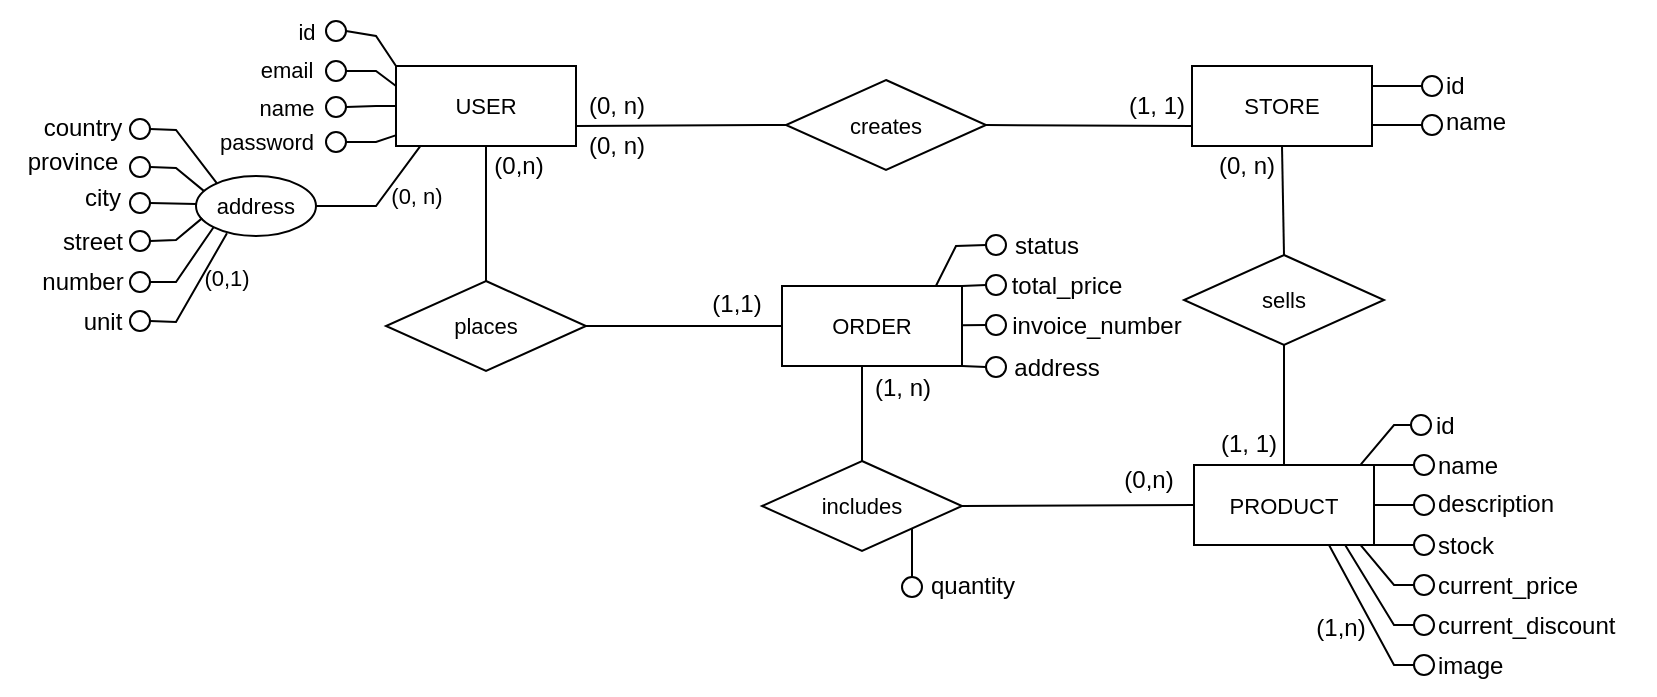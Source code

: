 <mxfile version="26.2.12">
  <diagram name="Page-1" id="vTLdhLMDzEt4X6IVa9T1">
    <mxGraphModel dx="1010" dy="534" grid="0" gridSize="10" guides="1" tooltips="1" connect="1" arrows="1" fold="1" page="1" pageScale="1" pageWidth="1100" pageHeight="850" math="0" shadow="0">
      <root>
        <mxCell id="0" />
        <mxCell id="1" parent="0" />
        <mxCell id="_rXOLrQLvxj1EaKKoI4X-3" value="&lt;font&gt;USER&lt;/font&gt;" style="rounded=0;whiteSpace=wrap;html=1;fillColor=none;fontSize=11;" parent="1" vertex="1">
          <mxGeometry x="260" y="185" width="90" height="40" as="geometry" />
        </mxCell>
        <mxCell id="_rXOLrQLvxj1EaKKoI4X-31" value="" style="ellipse;whiteSpace=wrap;html=1;aspect=fixed;fillColor=light-dark(#FFFFFF,#FFFFFF);fontSize=11;" parent="1" vertex="1">
          <mxGeometry x="225" y="162.5" width="10" height="10" as="geometry" />
        </mxCell>
        <mxCell id="_rXOLrQLvxj1EaKKoI4X-32" value="id" style="text;html=1;align=center;verticalAlign=middle;resizable=0;points=[];autosize=1;strokeColor=none;fillColor=none;fontSize=11;" parent="1" vertex="1">
          <mxGeometry x="200" y="152.5" width="30" height="30" as="geometry" />
        </mxCell>
        <mxCell id="_rXOLrQLvxj1EaKKoI4X-33" value="email" style="text;html=1;align=center;verticalAlign=middle;resizable=0;points=[];autosize=1;strokeColor=none;fillColor=none;fontSize=11;" parent="1" vertex="1">
          <mxGeometry x="180" y="172" width="50" height="30" as="geometry" />
        </mxCell>
        <mxCell id="_rXOLrQLvxj1EaKKoI4X-37" value="" style="endArrow=none;html=1;rounded=0;entryX=1;entryY=0.5;entryDx=0;entryDy=0;fontSize=11;" parent="1" target="_rXOLrQLvxj1EaKKoI4X-31" edge="1">
          <mxGeometry width="50" height="50" relative="1" as="geometry">
            <mxPoint x="260" y="185" as="sourcePoint" />
            <mxPoint x="215.0" y="190" as="targetPoint" />
            <Array as="points">
              <mxPoint x="250" y="170" />
            </Array>
          </mxGeometry>
        </mxCell>
        <mxCell id="_rXOLrQLvxj1EaKKoI4X-40" value="" style="endArrow=none;html=1;rounded=0;entryX=1;entryY=0.5;entryDx=0;entryDy=0;exitX=0;exitY=0.25;exitDx=0;exitDy=0;fontSize=11;" parent="1" edge="1" target="_rXOLrQLvxj1EaKKoI4X-45" source="_rXOLrQLvxj1EaKKoI4X-3">
          <mxGeometry width="50" height="50" relative="1" as="geometry">
            <mxPoint x="260" y="192.5" as="sourcePoint" />
            <mxPoint x="235.0" y="185" as="targetPoint" />
            <Array as="points">
              <mxPoint x="250" y="187.5" />
            </Array>
          </mxGeometry>
        </mxCell>
        <mxCell id="_rXOLrQLvxj1EaKKoI4X-43" value="name" style="text;html=1;align=center;verticalAlign=middle;resizable=0;points=[];autosize=1;strokeColor=none;fillColor=none;fontSize=11;" parent="1" vertex="1">
          <mxGeometry x="180" y="190.5" width="50" height="30" as="geometry" />
        </mxCell>
        <mxCell id="_rXOLrQLvxj1EaKKoI4X-44" value="" style="ellipse;whiteSpace=wrap;html=1;aspect=fixed;fillColor=none;fontSize=11;" parent="1" vertex="1">
          <mxGeometry x="225" y="200.5" width="10" height="10" as="geometry" />
        </mxCell>
        <mxCell id="_rXOLrQLvxj1EaKKoI4X-45" value="" style="ellipse;whiteSpace=wrap;html=1;aspect=fixed;fillColor=light-dark(#FFFFFF,#FFFFFF);fontSize=11;" parent="1" vertex="1">
          <mxGeometry x="225" y="182.5" width="10" height="10" as="geometry" />
        </mxCell>
        <mxCell id="ANEjqbXVITIKJhGTVzRm-19" value="" style="endArrow=none;html=1;rounded=0;entryX=-0.002;entryY=0.867;entryDx=0;entryDy=0;exitX=1;exitY=0.5;exitDx=0;exitDy=0;fontSize=11;entryPerimeter=0;" parent="1" source="ANEjqbXVITIKJhGTVzRm-21" target="_rXOLrQLvxj1EaKKoI4X-3" edge="1">
          <mxGeometry width="50" height="50" relative="1" as="geometry">
            <mxPoint x="235" y="217.5" as="sourcePoint" />
            <mxPoint x="260" y="215.5" as="targetPoint" />
            <Array as="points">
              <mxPoint x="250" y="223" />
            </Array>
          </mxGeometry>
        </mxCell>
        <mxCell id="ANEjqbXVITIKJhGTVzRm-20" value="password" style="text;html=1;align=center;verticalAlign=middle;resizable=0;points=[];autosize=1;strokeColor=none;fillColor=none;fontSize=11;" parent="1" vertex="1">
          <mxGeometry x="160" y="207.5" width="70" height="30" as="geometry" />
        </mxCell>
        <mxCell id="ANEjqbXVITIKJhGTVzRm-21" value="" style="ellipse;whiteSpace=wrap;html=1;aspect=fixed;fillColor=none;fontSize=11;" parent="1" vertex="1">
          <mxGeometry x="225" y="218" width="10" height="10" as="geometry" />
        </mxCell>
        <mxCell id="ANEjqbXVITIKJhGTVzRm-28" value="&lt;font&gt;STORE&lt;/font&gt;" style="rounded=0;whiteSpace=wrap;html=1;fillColor=none;fontSize=11;" parent="1" vertex="1">
          <mxGeometry x="658" y="185" width="90" height="40" as="geometry" />
        </mxCell>
        <mxCell id="ANEjqbXVITIKJhGTVzRm-32" value="(0, n)" style="text;html=1;align=center;verticalAlign=middle;resizable=0;points=[];autosize=1;strokeColor=none;fillColor=none;" parent="1" vertex="1">
          <mxGeometry x="345" y="210" width="50" height="30" as="geometry" />
        </mxCell>
        <mxCell id="ANEjqbXVITIKJhGTVzRm-34" value="creates" style="shape=rhombus;perimeter=rhombusPerimeter;whiteSpace=wrap;html=1;align=center;fillColor=none;fontSize=11;" parent="1" vertex="1">
          <mxGeometry x="455" y="192" width="100" height="45" as="geometry" />
        </mxCell>
        <mxCell id="ANEjqbXVITIKJhGTVzRm-37" value="" style="endArrow=none;html=1;rounded=0;entryX=1;entryY=0.5;entryDx=0;entryDy=0;exitX=0;exitY=0.75;exitDx=0;exitDy=0;fontSize=11;" parent="1" source="ANEjqbXVITIKJhGTVzRm-28" target="ANEjqbXVITIKJhGTVzRm-34" edge="1">
          <mxGeometry width="50" height="50" relative="1" as="geometry">
            <mxPoint x="330" y="235.5" as="sourcePoint" />
            <mxPoint x="330" y="380.5" as="targetPoint" />
            <Array as="points" />
          </mxGeometry>
        </mxCell>
        <mxCell id="ANEjqbXVITIKJhGTVzRm-47" value="(0, n)" style="text;html=1;align=center;verticalAlign=middle;resizable=0;points=[];autosize=1;strokeColor=none;fillColor=none;" parent="1" vertex="1">
          <mxGeometry x="660" y="220" width="50" height="30" as="geometry" />
        </mxCell>
        <mxCell id="ANEjqbXVITIKJhGTVzRm-48" value="(1, 1)" style="text;html=1;align=center;verticalAlign=middle;resizable=0;points=[];autosize=1;strokeColor=none;fillColor=none;" parent="1" vertex="1">
          <mxGeometry x="615" y="190" width="50" height="30" as="geometry" />
        </mxCell>
        <mxCell id="ANEjqbXVITIKJhGTVzRm-55" value="" style="endArrow=none;html=1;rounded=0;exitX=1;exitY=0.5;exitDx=0;exitDy=0;fontSize=11;entryX=0;entryY=0.5;entryDx=0;entryDy=0;" parent="1" target="ANEjqbXVITIKJhGTVzRm-57" edge="1">
          <mxGeometry width="50" height="50" relative="1" as="geometry">
            <mxPoint x="748" y="214.5" as="sourcePoint" />
            <mxPoint x="738.08" y="309.5" as="targetPoint" />
            <Array as="points" />
          </mxGeometry>
        </mxCell>
        <mxCell id="ANEjqbXVITIKJhGTVzRm-57" value="" style="ellipse;whiteSpace=wrap;html=1;aspect=fixed;fillColor=none;fontSize=11;" parent="1" vertex="1">
          <mxGeometry x="773" y="209.5" width="10" height="10" as="geometry" />
        </mxCell>
        <mxCell id="ANEjqbXVITIKJhGTVzRm-61" value="name" style="text;html=1;align=left;verticalAlign=middle;resizable=0;points=[];autosize=1;strokeColor=none;fillColor=none;" parent="1" vertex="1">
          <mxGeometry x="783" y="198" width="50" height="30" as="geometry" />
        </mxCell>
        <mxCell id="ANEjqbXVITIKJhGTVzRm-72" value="" style="endArrow=none;html=1;rounded=0;fontSize=11;entryX=0;entryY=0.5;entryDx=0;entryDy=0;exitX=1;exitY=0.25;exitDx=0;exitDy=0;" parent="1" source="ANEjqbXVITIKJhGTVzRm-28" target="ANEjqbXVITIKJhGTVzRm-73" edge="1">
          <mxGeometry width="50" height="50" relative="1" as="geometry">
            <mxPoint x="748.0" y="204.5" as="sourcePoint" />
            <mxPoint x="753" y="309.5" as="targetPoint" />
            <Array as="points" />
          </mxGeometry>
        </mxCell>
        <mxCell id="ANEjqbXVITIKJhGTVzRm-73" value="" style="ellipse;whiteSpace=wrap;html=1;aspect=fixed;fillColor=light-dark(#FFFFFF,#FFFFFF);fontSize=11;direction=east;" parent="1" vertex="1">
          <mxGeometry x="773" y="190" width="10" height="10" as="geometry" />
        </mxCell>
        <mxCell id="ANEjqbXVITIKJhGTVzRm-75" value="id" style="text;html=1;align=left;verticalAlign=middle;resizable=0;points=[];autosize=1;strokeColor=none;fillColor=none;" parent="1" vertex="1">
          <mxGeometry x="783" y="179.5" width="30" height="30" as="geometry" />
        </mxCell>
        <mxCell id="ANEjqbXVITIKJhGTVzRm-77" value="places" style="shape=rhombus;perimeter=rhombusPerimeter;whiteSpace=wrap;html=1;align=center;fillColor=none;fontSize=11;" parent="1" vertex="1">
          <mxGeometry x="255" y="292.5" width="100" height="45" as="geometry" />
        </mxCell>
        <mxCell id="ANEjqbXVITIKJhGTVzRm-78" value="" style="endArrow=none;html=1;rounded=0;fontSize=11;exitX=0.5;exitY=1;exitDx=0;exitDy=0;entryX=0.5;entryY=0;entryDx=0;entryDy=0;" parent="1" source="ANEjqbXVITIKJhGTVzRm-28" target="4KIPaqX-MfsETcOZ9-r2-4" edge="1">
          <mxGeometry width="50" height="50" relative="1" as="geometry">
            <mxPoint x="642.19" y="266.02" as="sourcePoint" />
            <mxPoint x="703" y="275" as="targetPoint" />
            <Array as="points" />
          </mxGeometry>
        </mxCell>
        <mxCell id="ANEjqbXVITIKJhGTVzRm-79" value="(0,n)" style="text;html=1;align=center;verticalAlign=middle;resizable=0;points=[];autosize=1;strokeColor=none;fillColor=none;" parent="1" vertex="1">
          <mxGeometry x="296" y="220" width="50" height="30" as="geometry" />
        </mxCell>
        <mxCell id="Vg8crvU1tJOl-V_Ojh_K-5" value="" style="endArrow=none;html=1;rounded=0;entryX=1;entryY=0.5;entryDx=0;entryDy=0;exitX=0;exitY=0.5;exitDx=0;exitDy=0;fontSize=11;" parent="1" source="_rXOLrQLvxj1EaKKoI4X-3" target="_rXOLrQLvxj1EaKKoI4X-44" edge="1">
          <mxGeometry width="50" height="50" relative="1" as="geometry">
            <mxPoint x="270" y="199.8" as="sourcePoint" />
            <mxPoint x="240" y="199.8" as="targetPoint" />
            <Array as="points">
              <mxPoint x="250" y="205" />
            </Array>
          </mxGeometry>
        </mxCell>
        <mxCell id="Vg8crvU1tJOl-V_Ojh_K-6" value="(0, n)" style="text;html=1;align=center;verticalAlign=middle;resizable=0;points=[];autosize=1;strokeColor=none;fillColor=none;" parent="1" vertex="1">
          <mxGeometry x="345" y="190" width="50" height="30" as="geometry" />
        </mxCell>
        <mxCell id="Vg8crvU1tJOl-V_Ojh_K-8" value="" style="endArrow=none;html=1;rounded=0;fontSize=11;exitX=1;exitY=0.75;exitDx=0;exitDy=0;entryX=0;entryY=0.5;entryDx=0;entryDy=0;" parent="1" source="_rXOLrQLvxj1EaKKoI4X-3" target="ANEjqbXVITIKJhGTVzRm-34" edge="1">
          <mxGeometry width="50" height="50" relative="1" as="geometry">
            <mxPoint x="294" y="234" as="sourcePoint" />
            <mxPoint x="425" y="225" as="targetPoint" />
            <Array as="points" />
          </mxGeometry>
        </mxCell>
        <mxCell id="4KIPaqX-MfsETcOZ9-r2-4" value="sells" style="shape=rhombus;perimeter=rhombusPerimeter;whiteSpace=wrap;html=1;align=center;fillColor=none;fontSize=11;" vertex="1" parent="1">
          <mxGeometry x="654" y="279.5" width="100" height="45" as="geometry" />
        </mxCell>
        <mxCell id="4KIPaqX-MfsETcOZ9-r2-5" value="" style="endArrow=none;html=1;rounded=0;fontSize=11;exitX=0.5;exitY=1;exitDx=0;exitDy=0;" edge="1" parent="1" source="_rXOLrQLvxj1EaKKoI4X-3" target="ANEjqbXVITIKJhGTVzRm-77">
          <mxGeometry width="50" height="50" relative="1" as="geometry">
            <mxPoint x="360" y="225" as="sourcePoint" />
            <mxPoint x="440" y="226" as="targetPoint" />
            <Array as="points" />
          </mxGeometry>
        </mxCell>
        <mxCell id="4KIPaqX-MfsETcOZ9-r2-6" value="&lt;font&gt;PRODUCT&lt;/font&gt;" style="rounded=0;whiteSpace=wrap;html=1;fillColor=none;fontSize=11;" vertex="1" parent="1">
          <mxGeometry x="659" y="384.5" width="90" height="40" as="geometry" />
        </mxCell>
        <mxCell id="4KIPaqX-MfsETcOZ9-r2-7" value="" style="endArrow=none;html=1;rounded=0;fontSize=11;entryX=1;entryY=0.5;entryDx=0;entryDy=0;exitX=0;exitY=0.5;exitDx=0;exitDy=0;" edge="1" parent="1" source="4KIPaqX-MfsETcOZ9-r2-49" target="ANEjqbXVITIKJhGTVzRm-77">
          <mxGeometry width="50" height="50" relative="1" as="geometry">
            <mxPoint x="435" y="400" as="sourcePoint" />
            <mxPoint x="315" y="325" as="targetPoint" />
            <Array as="points" />
          </mxGeometry>
        </mxCell>
        <mxCell id="4KIPaqX-MfsETcOZ9-r2-10" value="(1, 1)" style="text;html=1;align=center;verticalAlign=middle;resizable=0;points=[];autosize=1;strokeColor=none;fillColor=none;" vertex="1" parent="1">
          <mxGeometry x="661" y="358.5" width="50" height="30" as="geometry" />
        </mxCell>
        <mxCell id="4KIPaqX-MfsETcOZ9-r2-12" value="" style="endArrow=none;html=1;rounded=0;exitX=0;exitY=0.5;exitDx=0;exitDy=0;fontSize=11;entryX=1;entryY=0;entryDx=0;entryDy=0;" edge="1" parent="1" target="4KIPaqX-MfsETcOZ9-r2-6" source="4KIPaqX-MfsETcOZ9-r2-13">
          <mxGeometry width="50" height="50" relative="1" as="geometry">
            <mxPoint x="720.22" y="434.84" as="sourcePoint" />
            <mxPoint x="720.5" y="467.5" as="targetPoint" />
            <Array as="points" />
          </mxGeometry>
        </mxCell>
        <mxCell id="4KIPaqX-MfsETcOZ9-r2-13" value="" style="ellipse;whiteSpace=wrap;html=1;aspect=fixed;fillColor=none;fontSize=11;" vertex="1" parent="1">
          <mxGeometry x="769" y="379.5" width="10" height="10" as="geometry" />
        </mxCell>
        <mxCell id="4KIPaqX-MfsETcOZ9-r2-14" value="name" style="text;html=1;align=left;verticalAlign=middle;resizable=0;points=[];autosize=1;strokeColor=none;fillColor=none;" vertex="1" parent="1">
          <mxGeometry x="779" y="369.5" width="50" height="30" as="geometry" />
        </mxCell>
        <mxCell id="4KIPaqX-MfsETcOZ9-r2-15" value="" style="endArrow=none;html=1;rounded=0;fontSize=11;entryX=0;entryY=0.5;entryDx=0;entryDy=0;exitX=0.927;exitY=-0.008;exitDx=0;exitDy=0;exitPerimeter=0;" edge="1" parent="1" target="4KIPaqX-MfsETcOZ9-r2-16" source="4KIPaqX-MfsETcOZ9-r2-6">
          <mxGeometry width="50" height="50" relative="1" as="geometry">
            <mxPoint x="679.5" y="454.5" as="sourcePoint" />
            <mxPoint x="684.5" y="569" as="targetPoint" />
            <Array as="points">
              <mxPoint x="759" y="364.5" />
            </Array>
          </mxGeometry>
        </mxCell>
        <mxCell id="4KIPaqX-MfsETcOZ9-r2-16" value="" style="ellipse;whiteSpace=wrap;html=1;aspect=fixed;fillColor=light-dark(#FFFFFF,#FFFFFF);fontSize=11;direction=east;" vertex="1" parent="1">
          <mxGeometry x="767.5" y="359.5" width="10" height="10" as="geometry" />
        </mxCell>
        <mxCell id="4KIPaqX-MfsETcOZ9-r2-17" value="id" style="text;html=1;align=left;verticalAlign=middle;resizable=0;points=[];autosize=1;strokeColor=none;fillColor=none;" vertex="1" parent="1">
          <mxGeometry x="777.5" y="349.5" width="30" height="30" as="geometry" />
        </mxCell>
        <mxCell id="4KIPaqX-MfsETcOZ9-r2-28" value="" style="endArrow=none;html=1;rounded=0;exitX=1;exitY=0.5;exitDx=0;exitDy=0;fontSize=11;entryX=0;entryY=0.5;entryDx=0;entryDy=0;" edge="1" parent="1" source="4KIPaqX-MfsETcOZ9-r2-6" target="4KIPaqX-MfsETcOZ9-r2-29">
          <mxGeometry width="50" height="50" relative="1" as="geometry">
            <mxPoint x="705.5" y="436" as="sourcePoint" />
            <mxPoint x="705.5" y="469" as="targetPoint" />
            <Array as="points" />
          </mxGeometry>
        </mxCell>
        <mxCell id="4KIPaqX-MfsETcOZ9-r2-29" value="" style="ellipse;whiteSpace=wrap;html=1;aspect=fixed;fillColor=none;fontSize=11;" vertex="1" parent="1">
          <mxGeometry x="769" y="399.5" width="10" height="10" as="geometry" />
        </mxCell>
        <mxCell id="4KIPaqX-MfsETcOZ9-r2-30" value="description" style="text;html=1;align=left;verticalAlign=middle;resizable=0;points=[];autosize=1;strokeColor=none;fillColor=none;" vertex="1" parent="1">
          <mxGeometry x="779" y="388.5" width="80" height="30" as="geometry" />
        </mxCell>
        <mxCell id="4KIPaqX-MfsETcOZ9-r2-31" value="" style="endArrow=none;html=1;rounded=0;fontSize=11;exitX=0.5;exitY=1;exitDx=0;exitDy=0;entryX=0.5;entryY=0;entryDx=0;entryDy=0;" edge="1" parent="1" source="4KIPaqX-MfsETcOZ9-r2-4" target="4KIPaqX-MfsETcOZ9-r2-6">
          <mxGeometry width="50" height="50" relative="1" as="geometry">
            <mxPoint x="703.76" y="344.5" as="sourcePoint" />
            <mxPoint x="703.76" y="414.5" as="targetPoint" />
            <Array as="points" />
          </mxGeometry>
        </mxCell>
        <mxCell id="4KIPaqX-MfsETcOZ9-r2-32" value="" style="endArrow=none;html=1;rounded=0;exitX=1;exitY=0.5;exitDx=0;exitDy=0;fontSize=11;entryX=0;entryY=0.5;entryDx=0;entryDy=0;" edge="1" parent="1" target="4KIPaqX-MfsETcOZ9-r2-33">
          <mxGeometry width="50" height="50" relative="1" as="geometry">
            <mxPoint x="749" y="424.5" as="sourcePoint" />
            <mxPoint x="705.5" y="489" as="targetPoint" />
            <Array as="points" />
          </mxGeometry>
        </mxCell>
        <mxCell id="4KIPaqX-MfsETcOZ9-r2-33" value="" style="ellipse;whiteSpace=wrap;html=1;aspect=fixed;fillColor=none;fontSize=11;" vertex="1" parent="1">
          <mxGeometry x="769" y="419.5" width="10" height="10" as="geometry" />
        </mxCell>
        <mxCell id="4KIPaqX-MfsETcOZ9-r2-34" value="stock" style="text;html=1;align=left;verticalAlign=middle;resizable=0;points=[];autosize=1;strokeColor=none;fillColor=none;" vertex="1" parent="1">
          <mxGeometry x="779" y="409.5" width="50" height="30" as="geometry" />
        </mxCell>
        <mxCell id="4KIPaqX-MfsETcOZ9-r2-35" value="" style="endArrow=none;html=1;rounded=0;exitX=0.927;exitY=1.004;exitDx=0;exitDy=0;fontSize=11;entryX=0;entryY=0.5;entryDx=0;entryDy=0;exitPerimeter=0;" edge="1" parent="1" target="4KIPaqX-MfsETcOZ9-r2-36" source="4KIPaqX-MfsETcOZ9-r2-6">
          <mxGeometry width="50" height="50" relative="1" as="geometry">
            <mxPoint x="749.75" y="444.5" as="sourcePoint" />
            <mxPoint x="706.25" y="509" as="targetPoint" />
            <Array as="points">
              <mxPoint x="759" y="444.5" />
            </Array>
          </mxGeometry>
        </mxCell>
        <mxCell id="4KIPaqX-MfsETcOZ9-r2-36" value="" style="ellipse;whiteSpace=wrap;html=1;aspect=fixed;fillColor=none;fontSize=11;" vertex="1" parent="1">
          <mxGeometry x="769" y="439.5" width="10" height="10" as="geometry" />
        </mxCell>
        <mxCell id="4KIPaqX-MfsETcOZ9-r2-37" value="current_price" style="text;html=1;align=left;verticalAlign=middle;resizable=0;points=[];autosize=1;strokeColor=none;fillColor=none;" vertex="1" parent="1">
          <mxGeometry x="779" y="429.5" width="90" height="30" as="geometry" />
        </mxCell>
        <mxCell id="4KIPaqX-MfsETcOZ9-r2-39" value="" style="endArrow=none;html=1;rounded=0;exitX=0.838;exitY=0.994;exitDx=0;exitDy=0;fontSize=11;entryX=0;entryY=0.5;entryDx=0;entryDy=0;exitPerimeter=0;" edge="1" parent="1" target="4KIPaqX-MfsETcOZ9-r2-40" source="4KIPaqX-MfsETcOZ9-r2-6">
          <mxGeometry width="50" height="50" relative="1" as="geometry">
            <mxPoint x="742" y="439.5" as="sourcePoint" />
            <mxPoint x="706.25" y="524" as="targetPoint" />
            <Array as="points">
              <mxPoint x="759" y="464.5" />
            </Array>
          </mxGeometry>
        </mxCell>
        <mxCell id="4KIPaqX-MfsETcOZ9-r2-40" value="" style="ellipse;whiteSpace=wrap;html=1;aspect=fixed;fillColor=none;fontSize=11;" vertex="1" parent="1">
          <mxGeometry x="769" y="459.5" width="10" height="10" as="geometry" />
        </mxCell>
        <mxCell id="4KIPaqX-MfsETcOZ9-r2-41" value="current_discount" style="text;html=1;align=left;verticalAlign=middle;resizable=0;points=[];autosize=1;strokeColor=none;fillColor=none;" vertex="1" parent="1">
          <mxGeometry x="779" y="449.5" width="110" height="30" as="geometry" />
        </mxCell>
        <mxCell id="4KIPaqX-MfsETcOZ9-r2-45" value="" style="endArrow=none;html=1;rounded=0;exitX=0.75;exitY=1;exitDx=0;exitDy=0;fontSize=11;entryX=0;entryY=0.5;entryDx=0;entryDy=0;" edge="1" parent="1" target="4KIPaqX-MfsETcOZ9-r2-46" source="4KIPaqX-MfsETcOZ9-r2-6">
          <mxGeometry width="50" height="50" relative="1" as="geometry">
            <mxPoint x="734" y="439.5" as="sourcePoint" />
            <mxPoint x="706.25" y="539" as="targetPoint" />
            <Array as="points">
              <mxPoint x="759" y="484.5" />
            </Array>
          </mxGeometry>
        </mxCell>
        <mxCell id="4KIPaqX-MfsETcOZ9-r2-46" value="" style="ellipse;whiteSpace=wrap;html=1;aspect=fixed;fillColor=none;fontSize=11;" vertex="1" parent="1">
          <mxGeometry x="769" y="479.5" width="10" height="10" as="geometry" />
        </mxCell>
        <mxCell id="4KIPaqX-MfsETcOZ9-r2-47" value="image" style="text;html=1;align=left;verticalAlign=middle;resizable=0;points=[];autosize=1;strokeColor=none;fillColor=none;" vertex="1" parent="1">
          <mxGeometry x="779" y="469.5" width="60" height="30" as="geometry" />
        </mxCell>
        <mxCell id="4KIPaqX-MfsETcOZ9-r2-48" value="(1,n)" style="text;html=1;align=center;verticalAlign=middle;resizable=0;points=[];autosize=1;strokeColor=none;fillColor=none;" vertex="1" parent="1">
          <mxGeometry x="707" y="450.5" width="50" height="30" as="geometry" />
        </mxCell>
        <mxCell id="4KIPaqX-MfsETcOZ9-r2-49" value="&lt;font&gt;ORDER&lt;/font&gt;" style="rounded=0;whiteSpace=wrap;html=1;fillColor=none;fontSize=11;" vertex="1" parent="1">
          <mxGeometry x="453" y="295" width="90" height="40" as="geometry" />
        </mxCell>
        <mxCell id="4KIPaqX-MfsETcOZ9-r2-50" value="includes" style="shape=rhombus;perimeter=rhombusPerimeter;whiteSpace=wrap;html=1;align=center;fillColor=none;fontSize=11;" vertex="1" parent="1">
          <mxGeometry x="443" y="382.5" width="100" height="45" as="geometry" />
        </mxCell>
        <mxCell id="4KIPaqX-MfsETcOZ9-r2-51" value="" style="endArrow=none;html=1;rounded=0;fontSize=11;exitX=0.5;exitY=1;exitDx=0;exitDy=0;" edge="1" parent="1" target="4KIPaqX-MfsETcOZ9-r2-50">
          <mxGeometry width="50" height="50" relative="1" as="geometry">
            <mxPoint x="493" y="335" as="sourcePoint" />
            <mxPoint x="628" y="336" as="targetPoint" />
            <Array as="points" />
          </mxGeometry>
        </mxCell>
        <mxCell id="4KIPaqX-MfsETcOZ9-r2-52" value="" style="endArrow=none;html=1;rounded=0;fontSize=11;entryX=1;entryY=0.5;entryDx=0;entryDy=0;exitX=0;exitY=0.5;exitDx=0;exitDy=0;" edge="1" parent="1" source="4KIPaqX-MfsETcOZ9-r2-6" target="4KIPaqX-MfsETcOZ9-r2-50">
          <mxGeometry width="50" height="50" relative="1" as="geometry">
            <mxPoint x="665" y="425" as="sourcePoint" />
            <mxPoint x="515" y="435" as="targetPoint" />
            <Array as="points" />
          </mxGeometry>
        </mxCell>
        <mxCell id="4KIPaqX-MfsETcOZ9-r2-54" value="(1,1)" style="text;html=1;align=center;verticalAlign=middle;resizable=0;points=[];autosize=1;strokeColor=none;fillColor=none;" vertex="1" parent="1">
          <mxGeometry x="405" y="289" width="50" height="30" as="geometry" />
        </mxCell>
        <mxCell id="4KIPaqX-MfsETcOZ9-r2-55" value="(1, n)" style="text;html=1;align=center;verticalAlign=middle;resizable=0;points=[];autosize=1;strokeColor=none;fillColor=none;" vertex="1" parent="1">
          <mxGeometry x="488" y="330.5" width="50" height="30" as="geometry" />
        </mxCell>
        <mxCell id="4KIPaqX-MfsETcOZ9-r2-56" value="(0,n)" style="text;html=1;align=center;verticalAlign=middle;resizable=0;points=[];autosize=1;strokeColor=none;fillColor=none;" vertex="1" parent="1">
          <mxGeometry x="611" y="377" width="50" height="30" as="geometry" />
        </mxCell>
        <mxCell id="4KIPaqX-MfsETcOZ9-r2-57" value="" style="endArrow=none;html=1;rounded=0;exitX=1;exitY=1;exitDx=0;exitDy=0;fontSize=11;entryX=0.5;entryY=0;entryDx=0;entryDy=0;" edge="1" parent="1" target="4KIPaqX-MfsETcOZ9-r2-58" source="4KIPaqX-MfsETcOZ9-r2-50">
          <mxGeometry width="50" height="50" relative="1" as="geometry">
            <mxPoint x="317" y="342" as="sourcePoint" />
            <mxPoint x="238" y="522" as="targetPoint" />
            <Array as="points" />
          </mxGeometry>
        </mxCell>
        <mxCell id="4KIPaqX-MfsETcOZ9-r2-58" value="" style="ellipse;whiteSpace=wrap;html=1;aspect=fixed;fillColor=none;fontSize=11;" vertex="1" parent="1">
          <mxGeometry x="513" y="440.5" width="10" height="10" as="geometry" />
        </mxCell>
        <mxCell id="4KIPaqX-MfsETcOZ9-r2-60" value="quantity" style="text;html=1;align=center;verticalAlign=middle;resizable=0;points=[];autosize=1;strokeColor=none;fillColor=none;" vertex="1" parent="1">
          <mxGeometry x="513" y="429.5" width="70" height="30" as="geometry" />
        </mxCell>
        <mxCell id="4KIPaqX-MfsETcOZ9-r2-61" value="total_price" style="text;html=1;align=center;verticalAlign=middle;resizable=0;points=[];autosize=1;strokeColor=none;fillColor=none;" vertex="1" parent="1">
          <mxGeometry x="555" y="279.5" width="80" height="30" as="geometry" />
        </mxCell>
        <mxCell id="4KIPaqX-MfsETcOZ9-r2-62" value="" style="endArrow=none;html=1;rounded=0;exitX=1;exitY=0;exitDx=0;exitDy=0;fontSize=11;entryX=0;entryY=0.5;entryDx=0;entryDy=0;" edge="1" parent="1" target="4KIPaqX-MfsETcOZ9-r2-63" source="4KIPaqX-MfsETcOZ9-r2-49">
          <mxGeometry width="50" height="50" relative="1" as="geometry">
            <mxPoint x="543" y="294.42" as="sourcePoint" />
            <mxPoint x="563" y="317.5" as="targetPoint" />
            <Array as="points" />
          </mxGeometry>
        </mxCell>
        <mxCell id="4KIPaqX-MfsETcOZ9-r2-63" value="" style="ellipse;whiteSpace=wrap;html=1;aspect=fixed;fillColor=none;fontSize=11;" vertex="1" parent="1">
          <mxGeometry x="555" y="289.5" width="10" height="10" as="geometry" />
        </mxCell>
        <mxCell id="4KIPaqX-MfsETcOZ9-r2-69" value="invoice_number" style="text;html=1;align=center;verticalAlign=middle;resizable=0;points=[];autosize=1;strokeColor=none;fillColor=none;" vertex="1" parent="1">
          <mxGeometry x="555" y="299.5" width="110" height="30" as="geometry" />
        </mxCell>
        <mxCell id="4KIPaqX-MfsETcOZ9-r2-70" value="" style="endArrow=none;html=1;rounded=0;exitX=1.001;exitY=0.679;exitDx=0;exitDy=0;fontSize=11;entryX=0;entryY=0.5;entryDx=0;entryDy=0;exitPerimeter=0;" edge="1" parent="1" target="4KIPaqX-MfsETcOZ9-r2-71">
          <mxGeometry width="50" height="50" relative="1" as="geometry">
            <mxPoint x="543.09" y="314.66" as="sourcePoint" />
            <mxPoint x="563" y="335.5" as="targetPoint" />
            <Array as="points" />
          </mxGeometry>
        </mxCell>
        <mxCell id="4KIPaqX-MfsETcOZ9-r2-71" value="" style="ellipse;whiteSpace=wrap;html=1;aspect=fixed;fillColor=none;fontSize=11;" vertex="1" parent="1">
          <mxGeometry x="555" y="309.5" width="10" height="10" as="geometry" />
        </mxCell>
        <mxCell id="4KIPaqX-MfsETcOZ9-r2-72" value="address" style="text;html=1;align=center;verticalAlign=middle;resizable=0;points=[];autosize=1;strokeColor=none;fillColor=none;" vertex="1" parent="1">
          <mxGeometry x="555" y="320.5" width="70" height="30" as="geometry" />
        </mxCell>
        <mxCell id="4KIPaqX-MfsETcOZ9-r2-73" value="" style="endArrow=none;html=1;rounded=0;exitX=1;exitY=1;exitDx=0;exitDy=0;fontSize=11;entryX=0;entryY=0.5;entryDx=0;entryDy=0;" edge="1" parent="1" target="4KIPaqX-MfsETcOZ9-r2-74" source="4KIPaqX-MfsETcOZ9-r2-49">
          <mxGeometry width="50" height="50" relative="1" as="geometry">
            <mxPoint x="543" y="336" as="sourcePoint" />
            <mxPoint x="563" y="357" as="targetPoint" />
            <Array as="points" />
          </mxGeometry>
        </mxCell>
        <mxCell id="4KIPaqX-MfsETcOZ9-r2-74" value="" style="ellipse;whiteSpace=wrap;html=1;aspect=fixed;fillColor=none;fontSize=11;" vertex="1" parent="1">
          <mxGeometry x="555" y="330.5" width="10" height="10" as="geometry" />
        </mxCell>
        <mxCell id="4KIPaqX-MfsETcOZ9-r2-77" value="" style="endArrow=none;html=1;rounded=0;entryX=0.134;entryY=1.004;entryDx=0;entryDy=0;fontSize=11;entryPerimeter=0;exitX=1;exitY=0.5;exitDx=0;exitDy=0;" edge="1" parent="1" source="4KIPaqX-MfsETcOZ9-r2-78" target="_rXOLrQLvxj1EaKKoI4X-3">
          <mxGeometry width="50" height="50" relative="1" as="geometry">
            <mxPoint x="220" y="250" as="sourcePoint" />
            <mxPoint x="270" y="237.5" as="targetPoint" />
            <Array as="points">
              <mxPoint x="250" y="255" />
            </Array>
          </mxGeometry>
        </mxCell>
        <mxCell id="4KIPaqX-MfsETcOZ9-r2-78" value="&lt;font style=&quot;font-size: 11px;&quot;&gt;address&lt;/font&gt;" style="ellipse;whiteSpace=wrap;html=1;fillColor=none;" vertex="1" parent="1">
          <mxGeometry x="160" y="240" width="60" height="30" as="geometry" />
        </mxCell>
        <mxCell id="4KIPaqX-MfsETcOZ9-r2-79" value="&lt;font style=&quot;font-size: 11px;&quot;&gt;(0, n)&lt;/font&gt;" style="text;html=1;align=center;verticalAlign=middle;resizable=0;points=[];autosize=1;strokeColor=none;fillColor=none;" vertex="1" parent="1">
          <mxGeometry x="245" y="235" width="50" height="30" as="geometry" />
        </mxCell>
        <mxCell id="4KIPaqX-MfsETcOZ9-r2-82" value="" style="ellipse;whiteSpace=wrap;html=1;aspect=fixed;fillColor=none;" vertex="1" parent="1">
          <mxGeometry x="127" y="267.5" width="10" height="10" as="geometry" />
        </mxCell>
        <mxCell id="4KIPaqX-MfsETcOZ9-r2-83" value="" style="endArrow=none;html=1;rounded=0;exitX=1;exitY=0.5;exitDx=0;exitDy=0;entryX=0.052;entryY=0.702;entryDx=0;entryDy=0;entryPerimeter=0;" edge="1" parent="1" source="4KIPaqX-MfsETcOZ9-r2-82" target="4KIPaqX-MfsETcOZ9-r2-78">
          <mxGeometry width="50" height="50" relative="1" as="geometry">
            <mxPoint x="137.0" y="274.5" as="sourcePoint" />
            <mxPoint x="161.92" y="262.64" as="targetPoint" />
            <Array as="points">
              <mxPoint x="150" y="272" />
            </Array>
          </mxGeometry>
        </mxCell>
        <mxCell id="4KIPaqX-MfsETcOZ9-r2-84" value="street" style="text;html=1;align=center;verticalAlign=middle;resizable=0;points=[];autosize=1;strokeColor=none;fillColor=none;" vertex="1" parent="1">
          <mxGeometry x="82.92" y="257.5" width="50" height="30" as="geometry" />
        </mxCell>
        <mxCell id="4KIPaqX-MfsETcOZ9-r2-85" value="" style="endArrow=none;html=1;rounded=0;exitX=1;exitY=0.5;exitDx=0;exitDy=0;entryX=0;entryY=1;entryDx=0;entryDy=0;" edge="1" parent="1" target="4KIPaqX-MfsETcOZ9-r2-78" source="4KIPaqX-MfsETcOZ9-r2-87">
          <mxGeometry width="50" height="50" relative="1" as="geometry">
            <mxPoint x="130" y="295.5" as="sourcePoint" />
            <mxPoint x="163.84" y="294.035" as="targetPoint" />
            <Array as="points">
              <mxPoint x="150" y="293" />
            </Array>
          </mxGeometry>
        </mxCell>
        <mxCell id="4KIPaqX-MfsETcOZ9-r2-86" value="number" style="text;html=1;align=center;verticalAlign=middle;resizable=0;points=[];autosize=1;strokeColor=none;fillColor=none;" vertex="1" parent="1">
          <mxGeometry x="72.92" y="278" width="60" height="30" as="geometry" />
        </mxCell>
        <mxCell id="4KIPaqX-MfsETcOZ9-r2-87" value="" style="ellipse;whiteSpace=wrap;html=1;aspect=fixed;fillColor=none;" vertex="1" parent="1">
          <mxGeometry x="127" y="288" width="10" height="10" as="geometry" />
        </mxCell>
        <mxCell id="4KIPaqX-MfsETcOZ9-r2-88" value="" style="endArrow=none;html=1;rounded=0;exitX=0.989;exitY=0.604;exitDx=0;exitDy=0;entryX=0;entryY=0.5;entryDx=0;entryDy=0;exitPerimeter=0;" edge="1" parent="1">
          <mxGeometry width="50" height="50" relative="1" as="geometry">
            <mxPoint x="136.89" y="253.54" as="sourcePoint" />
            <mxPoint x="160" y="254" as="targetPoint" />
          </mxGeometry>
        </mxCell>
        <mxCell id="4KIPaqX-MfsETcOZ9-r2-89" value="" style="ellipse;whiteSpace=wrap;html=1;aspect=fixed;fillColor=none;" vertex="1" parent="1">
          <mxGeometry x="127" y="248.5" width="10" height="10" as="geometry" />
        </mxCell>
        <mxCell id="4KIPaqX-MfsETcOZ9-r2-90" value="city" style="text;html=1;align=center;verticalAlign=middle;resizable=0;points=[];autosize=1;strokeColor=none;fillColor=none;" vertex="1" parent="1">
          <mxGeometry x="92.92" y="236" width="40" height="30" as="geometry" />
        </mxCell>
        <mxCell id="4KIPaqX-MfsETcOZ9-r2-92" value="" style="endArrow=none;html=1;rounded=0;exitX=1;exitY=0.5;exitDx=0;exitDy=0;entryX=0.258;entryY=0.954;entryDx=0;entryDy=0;entryPerimeter=0;" edge="1" parent="1" target="4KIPaqX-MfsETcOZ9-r2-78" source="4KIPaqX-MfsETcOZ9-r2-94">
          <mxGeometry width="50" height="50" relative="1" as="geometry">
            <mxPoint x="137.0" y="315.5" as="sourcePoint" />
            <mxPoint x="175.6" y="270.81" as="targetPoint" />
            <Array as="points">
              <mxPoint x="150" y="313" />
            </Array>
          </mxGeometry>
        </mxCell>
        <mxCell id="4KIPaqX-MfsETcOZ9-r2-93" value="unit" style="text;html=1;align=center;verticalAlign=middle;resizable=0;points=[];autosize=1;strokeColor=none;fillColor=none;" vertex="1" parent="1">
          <mxGeometry x="92.92" y="298" width="40" height="30" as="geometry" />
        </mxCell>
        <mxCell id="4KIPaqX-MfsETcOZ9-r2-94" value="" style="ellipse;whiteSpace=wrap;html=1;aspect=fixed;fillColor=none;" vertex="1" parent="1">
          <mxGeometry x="127" y="307.5" width="10" height="10" as="geometry" />
        </mxCell>
        <mxCell id="4KIPaqX-MfsETcOZ9-r2-95" value="&lt;font style=&quot;font-size: 11px;&quot;&gt;(0,1)&lt;/font&gt;" style="text;html=1;align=center;verticalAlign=middle;resizable=0;points=[];autosize=1;strokeColor=none;fillColor=none;" vertex="1" parent="1">
          <mxGeometry x="150" y="275.5" width="50" height="30" as="geometry" />
        </mxCell>
        <mxCell id="4KIPaqX-MfsETcOZ9-r2-96" value="" style="endArrow=none;html=1;rounded=0;exitX=1;exitY=0.5;exitDx=0;exitDy=0;entryX=0.065;entryY=0.248;entryDx=0;entryDy=0;entryPerimeter=0;" edge="1" parent="1" source="4KIPaqX-MfsETcOZ9-r2-97" target="4KIPaqX-MfsETcOZ9-r2-78">
          <mxGeometry width="50" height="50" relative="1" as="geometry">
            <mxPoint x="137.0" y="231.5" as="sourcePoint" />
            <mxPoint x="162.76" y="241.46" as="targetPoint" />
            <Array as="points">
              <mxPoint x="150" y="236" />
            </Array>
          </mxGeometry>
        </mxCell>
        <mxCell id="4KIPaqX-MfsETcOZ9-r2-97" value="" style="ellipse;whiteSpace=wrap;html=1;aspect=fixed;fillColor=none;" vertex="1" parent="1">
          <mxGeometry x="127" y="230.5" width="10" height="10" as="geometry" />
        </mxCell>
        <mxCell id="4KIPaqX-MfsETcOZ9-r2-98" value="country" style="text;html=1;align=center;verticalAlign=middle;resizable=0;points=[];autosize=1;strokeColor=none;fillColor=none;" vertex="1" parent="1">
          <mxGeometry x="72.92" y="200.5" width="60" height="30" as="geometry" />
        </mxCell>
        <mxCell id="4KIPaqX-MfsETcOZ9-r2-99" value="" style="endArrow=none;html=1;rounded=0;exitX=1;exitY=0.5;exitDx=0;exitDy=0;entryX=0.173;entryY=0.119;entryDx=0;entryDy=0;entryPerimeter=0;" edge="1" parent="1" source="4KIPaqX-MfsETcOZ9-r2-100" target="4KIPaqX-MfsETcOZ9-r2-78">
          <mxGeometry width="50" height="50" relative="1" as="geometry">
            <mxPoint x="136.89" y="214.54" as="sourcePoint" />
            <mxPoint x="168.787" y="241.393" as="targetPoint" />
            <Array as="points">
              <mxPoint x="150" y="217" />
            </Array>
          </mxGeometry>
        </mxCell>
        <mxCell id="4KIPaqX-MfsETcOZ9-r2-100" value="" style="ellipse;whiteSpace=wrap;html=1;aspect=fixed;fillColor=none;" vertex="1" parent="1">
          <mxGeometry x="127" y="211.5" width="10" height="10" as="geometry" />
        </mxCell>
        <mxCell id="4KIPaqX-MfsETcOZ9-r2-101" value="province" style="text;html=1;align=center;verticalAlign=middle;resizable=0;points=[];autosize=1;strokeColor=none;fillColor=none;" vertex="1" parent="1">
          <mxGeometry x="62.92" y="218" width="70" height="30" as="geometry" />
        </mxCell>
        <mxCell id="4KIPaqX-MfsETcOZ9-r2-105" value="status" style="text;html=1;align=center;verticalAlign=middle;resizable=0;points=[];autosize=1;strokeColor=none;fillColor=none;" vertex="1" parent="1">
          <mxGeometry x="555" y="259.5" width="60" height="30" as="geometry" />
        </mxCell>
        <mxCell id="4KIPaqX-MfsETcOZ9-r2-106" value="" style="endArrow=none;html=1;rounded=0;exitX=0.855;exitY=0;exitDx=0;exitDy=0;fontSize=11;entryX=0;entryY=0.5;entryDx=0;entryDy=0;exitPerimeter=0;" edge="1" parent="1" target="4KIPaqX-MfsETcOZ9-r2-107" source="4KIPaqX-MfsETcOZ9-r2-49">
          <mxGeometry width="50" height="50" relative="1" as="geometry">
            <mxPoint x="529.77" y="289.8" as="sourcePoint" />
            <mxPoint x="555" y="273.5" as="targetPoint" />
            <Array as="points">
              <mxPoint x="540" y="275" />
            </Array>
          </mxGeometry>
        </mxCell>
        <mxCell id="4KIPaqX-MfsETcOZ9-r2-107" value="" style="ellipse;whiteSpace=wrap;html=1;aspect=fixed;fillColor=none;fontSize=11;" vertex="1" parent="1">
          <mxGeometry x="555" y="269.5" width="10" height="10" as="geometry" />
        </mxCell>
      </root>
    </mxGraphModel>
  </diagram>
</mxfile>
